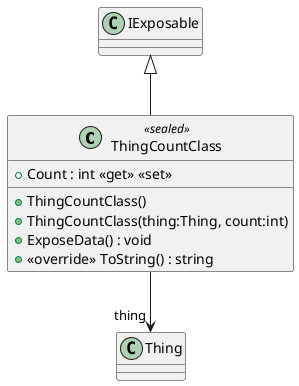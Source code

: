@startuml
class ThingCountClass <<sealed>> {
    + Count : int <<get>> <<set>>
    + ThingCountClass()
    + ThingCountClass(thing:Thing, count:int)
    + ExposeData() : void
    + <<override>> ToString() : string
}
IExposable <|-- ThingCountClass
ThingCountClass --> "thing" Thing
@enduml
